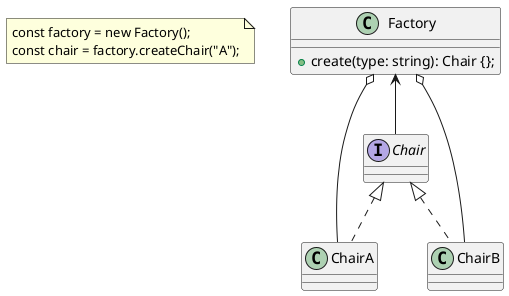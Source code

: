 @startuml
note as n2
const factory = new Factory();
const chair = factory.createChair("A");
end note

class Factory {
    + create(type: string): Chair {};
}

interface Chair {}
class ChairA implements Chair {}
class ChairB implements Chair {}

Factory <-- Chair
Factory o-- ChairA
Factory o-- ChairB
@enduml